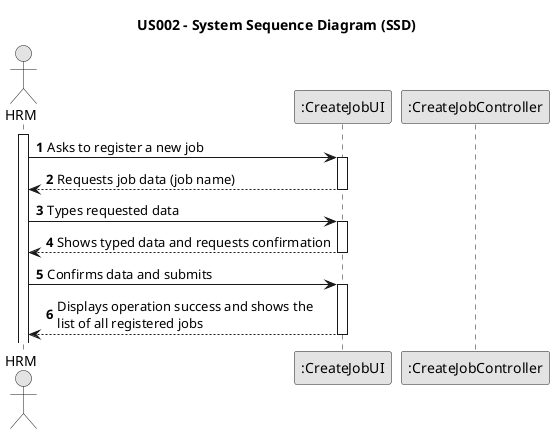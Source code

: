     @startuml
skinparam monochrome true
skinparam packageStyle rectangle
skinparam shadowing false

title US002 - System Sequence Diagram (SSD)

autonumber

actor "HRM" as Employee
participant ":CreateJobUI" as System
participant ":CreateJobController" as Controller

activate Employee

    Employee -> System : Asks to register a new job
    activate System

        System --> Employee : Requests job data (job name)
    deactivate System

    Employee -> System : Types requested data
    activate System

        System --> Employee : Shows typed data and requests confirmation
    deactivate System

    Employee -> System : Confirms data and submits
    activate System

        System --> Employee : Displays operation success and shows the \nlist of all registered jobs
    deactivate System

@enduml